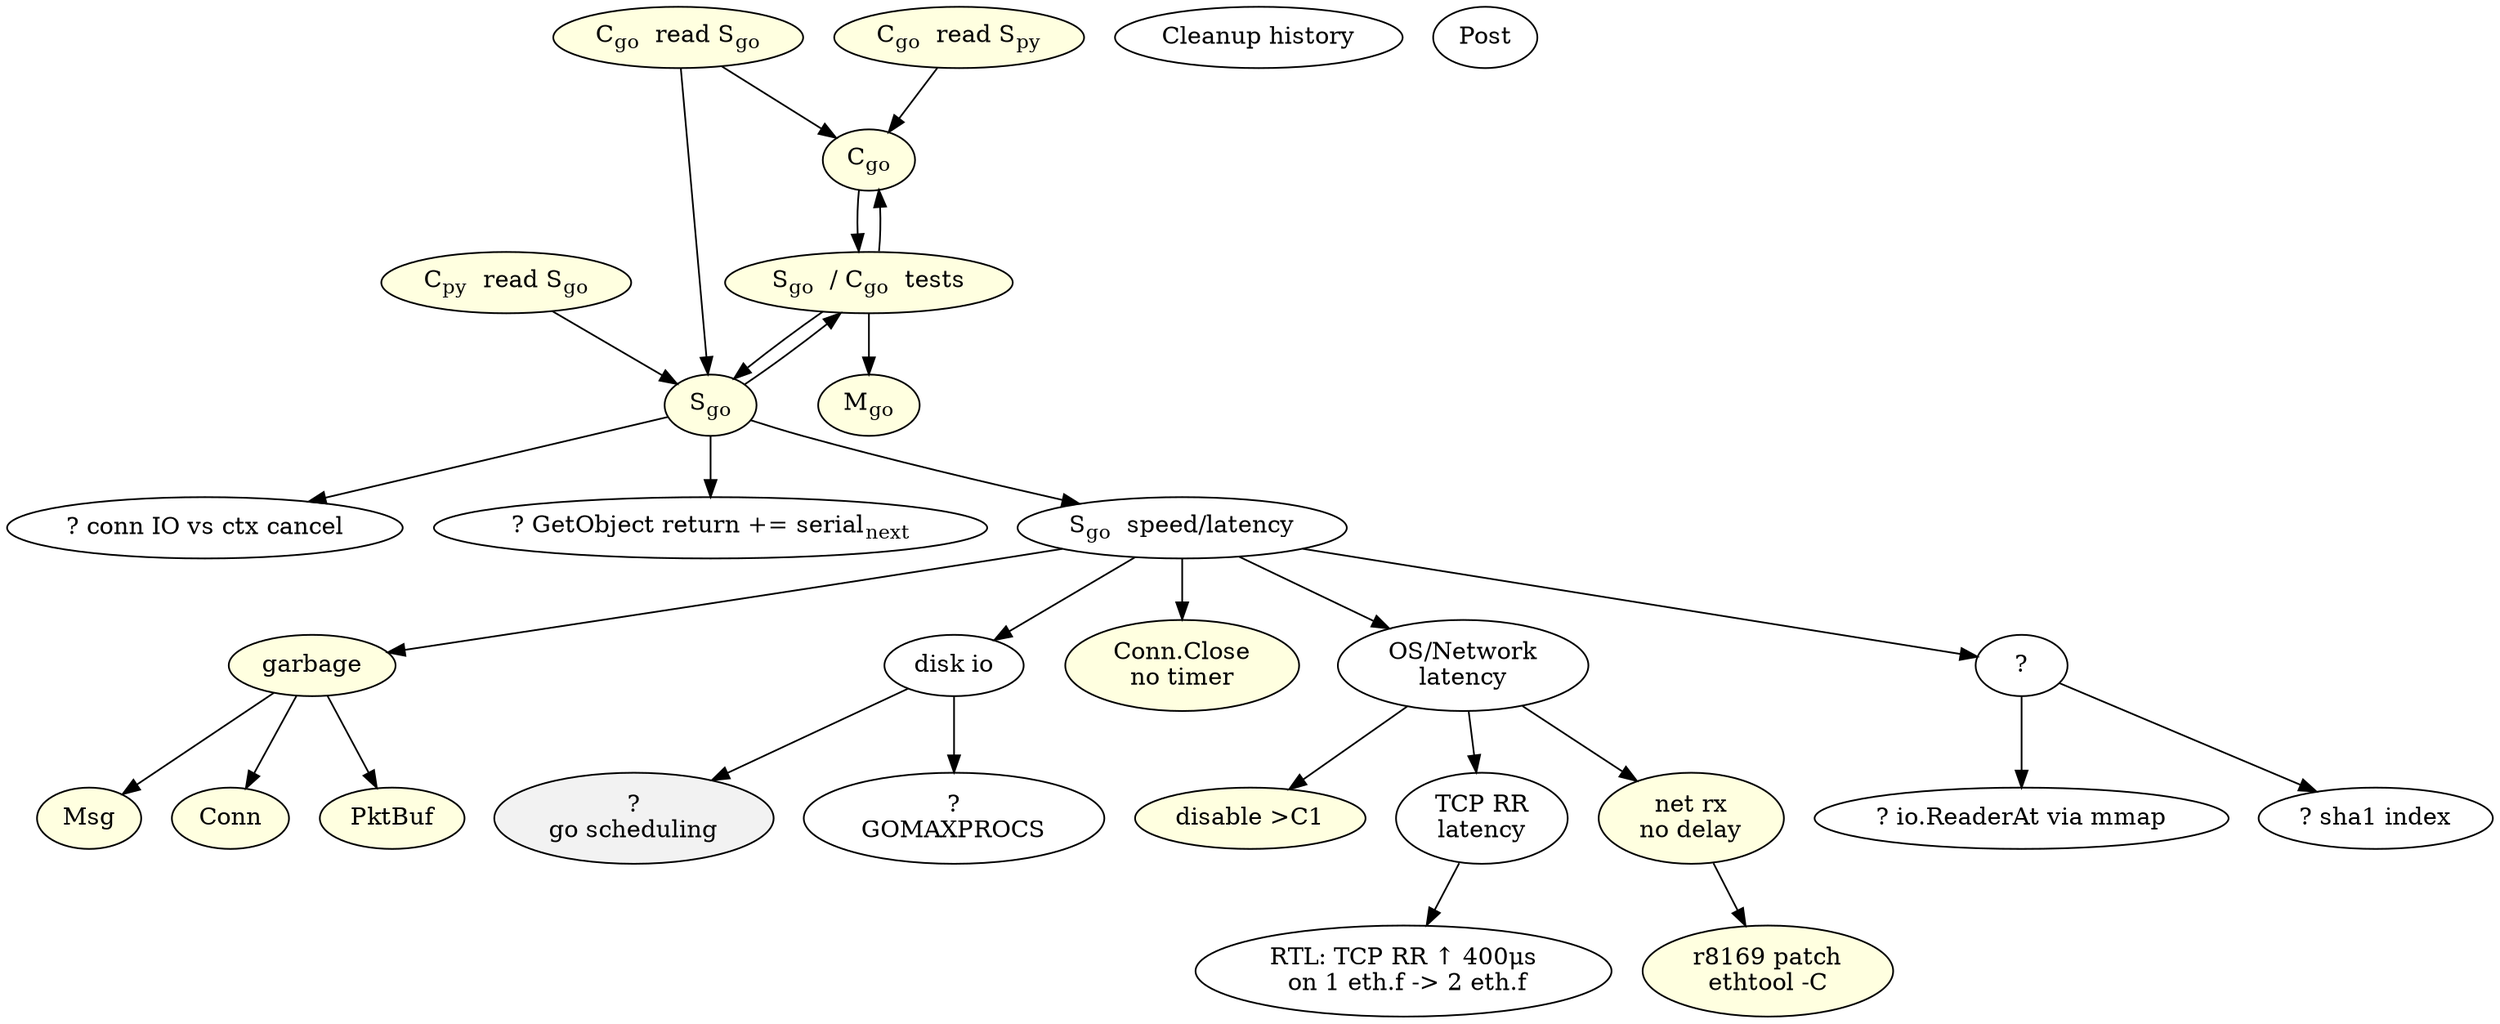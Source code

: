 digraph {
	Cgo -> SCgo_t;
	Sgo -> SCgo_t;

	SCgo_t -> Mgo;
	SCgo_t -> Sgo;
	SCgo_t -> Cgo;

	Sgo -> io_cancel;
	Sgo -> load_serial_next;
	Sgo -> Sgo_speed;

	//Sgo_speed -> B_link_recv;
	Sgo_speed -> garbage;
	//Sgo_speed -> gosched;
	Sgo_speed -> diskio;
	Sgo_speed -> ConnClose_notimer;

	Sgo_speed -> osnet_latency;
	Sgo_speed -> QSgo_speed;

	QSgo_speed -> Mmap_go;
	QSgo_speed -> sha1_index;

	garbage	-> pktbuf_alloc;
	garbage -> msg_alloc;
	garbage -> conn_alloc;

	diskio	-> gosched;
	diskio	-> GOMAXPROCS;


	Cpy_r_Sgo -> Sgo;
	//Cpy_r_Sgo -> Protog_fix;
	//Cpy_r_Sgo -> Cpy_patch;
	//Cpy_r_Sgo -> Mpy_vs_Sgo;

	Cgo_r_Sgo -> Cgo;
	Cgo_r_Sgo -> Sgo;		

	Cgo_r_Spy -> Cgo;
	//Cgo_r_Spy -> Protog_fix;


	Cgo		[label=<C<sub>go</sub>> style=filled fillcolor=lightyellow];
	Sgo		[label=<S<sub>go</sub>> style=filled fillcolor=lightyellow];
	Mgo		[label=<M<sub>go</sub>> style=filled fillcolor=lightyellow];
	SCgo_t		[label=<S<sub>go</sub>  / C<sub>go</sub>  tests> style=filled fillcolor=lightyellow];
	Sgo_speed	[label=<S<sub>go</sub>  speed/latency>];
	Cpy_r_Sgo	[label=<C<sub>py</sub>  read S<sub>go</sub>> style=filled fillcolor=lightyellow];
	Cgo_r_Sgo	[label=<C<sub>go</sub>  read S<sub>go</sub>> style=filled fillcolor=lightyellow];
	Cgo_r_Spy	[label=<C<sub>go</sub>  read S<sub>py</sub>> style=filled fillcolor=lightyellow];
	Cleanup		[label="Cleanup history"];
	Post		[label="Post"];
	//Cpy_patch	[label=<py patch: ConnID py=go> style=filled fillcolor=lightyellow];	// C<sub>py</sub>  patch for ConnID interop. with S<sub>go</sub>>];
	Mmap_go		[label="? io.ReaderAt via mmap"];
	//Protog_fix	[label="proto(go/py) compat fix" style=filled fillcolor=lightyellow];
	//Mpy_vs_Sgo	[label=<M<sub>py</sub> vs S<sub>go</sub>: try/fix> style=filled fillcolor=lightyellow];

	io_cancel		[label="? conn IO vs ctx cancel"];
	load_serial_next	[label=<? GetObject return += serial<sub>next</sub>>];

	sha1_index	[label="? sha1 index"];
	//B_link_recv	[label="Bench link.Recv1/Ask1" style=filled fillcolor=lightyellow];
	garbage		[label="garbage" style=filled fillcolor=lightyellow];
	gosched		[label="?\ngo scheduling" style=filled fillcolor=grey95];

	//Cgo -> Cgo_tasks;
	//Cgo_tasks	[label="- talkMaster\n- update nodeTab/partTab\n- dial S on demand\n..." style=filled fillcolor=lightyellow];

	QSgo_speed	[label=<?>];

	pktbuf_alloc	[label=<PktBuf> style=filled fillcolor=lightyellow];
	msg_alloc	[label=<Msg>	style=filled fillcolor=lightyellow];
	conn_alloc	[label=<Conn>	style=filled fillcolor=lightyellow];

	ConnClose_notimer	[label="Conn.Close\nno timer" style=filled fillcolor=lightyellow];
	diskio		[label="disk io"];
	GOMAXPROCS	[label="?\nGOMAXPROCS"];


	osnet_latency	-> rx_no_delay;
	osnet_latency	-> nocstates;
	osnet_latency	-> tcp_latency;
	tcp_latency	-> rtl_tcp_2eth;

	rx_no_delay	-> rtl_patch;

	osnet_latency	[label="OS/Network\nlatency"];
	rx_no_delay	[label="net rx\nno delay" style=filled fillcolor=lightyellow];
	nocstates	[label="disable >C1" style=filled fillcolor=lightyellow];
	tcp_latency	[label="TCP RR\nlatency"];
	rtl_tcp_2eth	[label="RTL: TCP RR ↑ 400μs\n on 1 eth.f -> 2 eth.f"];

	rtl_patch	[label="r8169 patch\nethtool -C" style=filled fillcolor=lightyellow];
}

